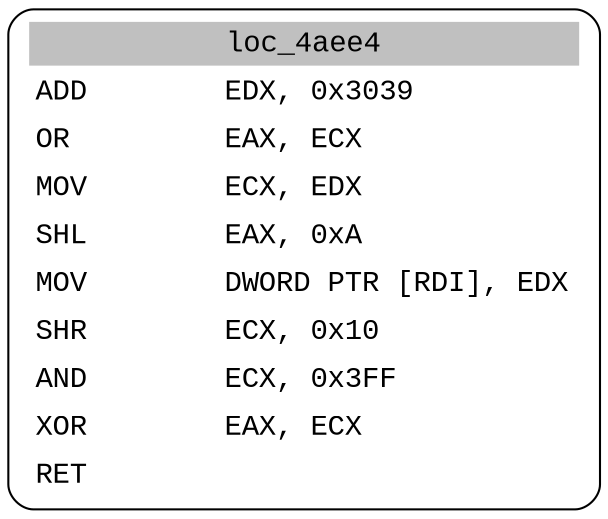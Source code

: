 digraph asm_graph {
1941 [
shape="Mrecord" fontname="Courier New"label =<<table border="0" cellborder="0" cellpadding="3"><tr><td align="center" colspan="2" bgcolor="grey">loc_4aee4</td></tr><tr><td align="left">ADD        EDX, 0x3039</td></tr><tr><td align="left">OR         EAX, ECX</td></tr><tr><td align="left">MOV        ECX, EDX</td></tr><tr><td align="left">SHL        EAX, 0xA</td></tr><tr><td align="left">MOV        DWORD PTR [RDI], EDX</td></tr><tr><td align="left">SHR        ECX, 0x10</td></tr><tr><td align="left">AND        ECX, 0x3FF</td></tr><tr><td align="left">XOR        EAX, ECX</td></tr><tr><td align="left">RET        </td></tr></table>> ];
}